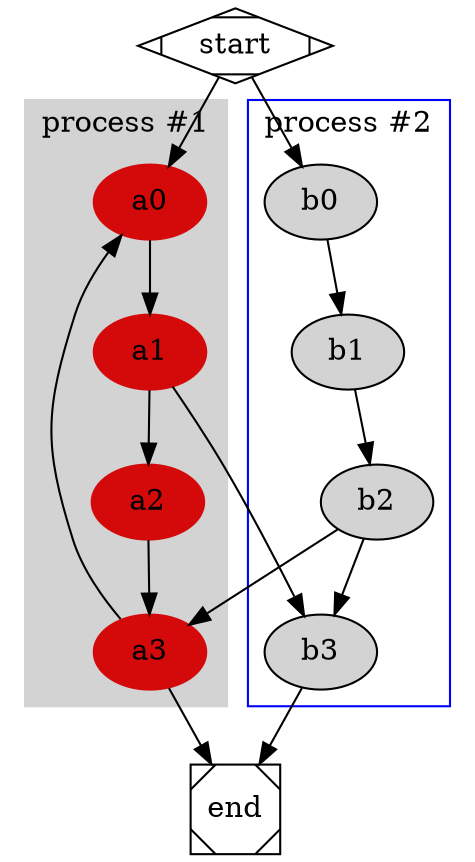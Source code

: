 strict digraph G{
  
  subgraph cluster_0 {
    style="filled";
    color="lightgrey";
    node [style="filled", color="#d40a0aff"];
    a0 -> a1 -> a2 -> a3;
    label="process #1";

  }

  
  subgraph cluster_1 {
    node [style="filled"];
    b0 -> b1 -> b2 -> b3;
    label="process #2";
    color="blue";

  }

  start -> a0;
  start -> b0;
  a1 -> b3;
  b2 -> a3;
  a3 -> a0;
  a3 -> end;
  b3 -> end;
  start [shape="Mdiamond"];
  end [shape="Msquare"];

}
